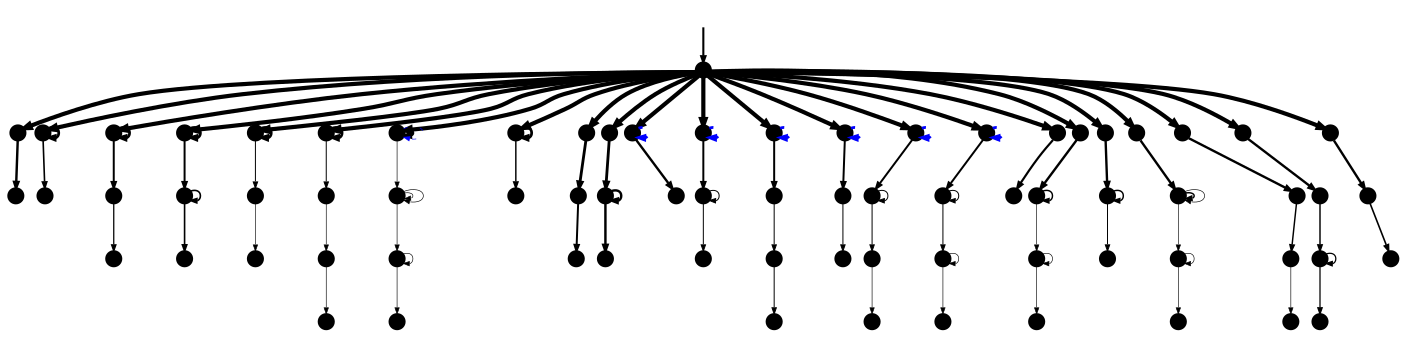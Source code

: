 digraph model {
  orientation = portrait;
  graph [ rankdir = "TB", ranksep="0.1", nodesep="0.05" ];
  node [ fontname = "Helvetica", fontsize="6.0", shape="point", margin="0.01", height="0.1", width="0.5" ];
  edge [ fontname = "Helvetica", arrowsize=".3", arrowhead="normal", fontsize="6.0", margin="0.05" ];
None [shape=none, style=invis, width=0.1, height=0.1]
None->0
{rank = source; None}
0->1[penwidth="2.0043213737826426",label = "  "];1->2[penwidth="1.1760912590556813",label = "  "];0->3[penwidth="2.0043213737826426",label = "  "];3->3[penwidth="1.3222192947339193",label = "  "];3->4[penwidth="0.7781512503836436",label = "  "];0->5[penwidth="2.0043213737826426",label = "  "];5->5[penwidth="1.3222192947339193",label = "  "];5->6[penwidth="0.9542425094393249",label = "  "];6->7[penwidth="0.6020599913279624",label = "  "];0->8[penwidth="2.0043213737826426",label = "  "];8->8[penwidth="1.3222192947339193",label = "  "];8->9[penwidth="0.9542425094393249",label = "  "];9->9[penwidth="0.7781512503836436",label = "  "];9->10[penwidth="0.7781512503836436",label = "  "];0->11[penwidth="2.0043213737826426",label = "  "];11->11[penwidth="1.3222192947339193",label = "  "];11->12[penwidth="0.47712125471966244",label = "  "];12->13[penwidth="0.3010299956639812",label = "  "];0->14[penwidth="2.0043213737826426",label = "  "];14->14[penwidth="1.3222192947339193",label = "  "];14->15[penwidth="0.47712125471966244",label = "  "];15->16[penwidth="0.3010299956639812",label = "  "];16->17[penwidth="0.3010299956639812",label = "  "];0->18[penwidth="2.0043213737826426",label = "  "];18->18[penwidth="1.3222192947339193",label = "  "];18->18[style=dotted, color=blue,penwidth="0.3010299956639812",label = "  "];18->19[penwidth="0.3010299956639812",label = "  "];19->19[penwidth="0.3010299956639812",label = "  "];19->19[penwidth="0.3010299956639812",label = "  "];19->20[penwidth="0.3010299956639812",label = "  "];20->20[penwidth="0.3010299956639812",label = "  "];20->21[penwidth="0.3010299956639812",label = "  "];0->22[penwidth="2.0043213737826426",label = "  "];22->22[penwidth="1.3222192947339193",label = "  "];22->23[penwidth="0.6989700043360189",label = "  "];0->24[penwidth="2.0043213737826426",label = "  "];24->25[penwidth="1.3617278360175928",label = "  "];25->26[penwidth="0.9542425094393249",label = "  "];0->27[penwidth="2.0043213737826426",label = "  "];27->28[penwidth="1.3617278360175928",label = "  "];28->28[penwidth="1.1760912590556813",label = "  "];28->29[penwidth="1.1760912590556813",label = "  "];0->30[penwidth="2.0043213737826426",label = "  "];30->30[style=dotted, color=blue,penwidth="1.3424226808222062",label = "  "];30->31[penwidth="1.146128035678238",label = "  "];0->32[penwidth="2.0043213737826426",label = "  "];32->32[style=dotted, color=blue,penwidth="1.3424226808222062",label = "  "];32->33[penwidth="0.9542425094393249",label = "  "];33->33[penwidth="0.47712125471966244",label = "  "];33->34[penwidth="0.47712125471966244",label = "  "];0->35[penwidth="2.0043213737826426",label = "  "];35->35[style=dotted, color=blue,penwidth="1.3424226808222062",label = "  "];35->36[penwidth="0.9542425094393249",label = "  "];36->37[penwidth="0.47712125471966244",label = "  "];37->38[penwidth="0.47712125471966244",label = "  "];0->39[penwidth="2.0043213737826426",label = "  "];39->39[style=dotted, color=blue,penwidth="1.3424226808222062",label = "  "];39->40[penwidth="0.9542425094393249",label = "  "];40->41[penwidth="0.47712125471966244",label = "  "];0->42[penwidth="2.0043213737826426",label = "  "];42->42[style=dotted, color=blue,penwidth="1.3424226808222062",label = "  "];42->43[penwidth="0.9542425094393249",label = "  "];43->43[penwidth="0.47712125471966244",label = "  "];43->44[penwidth="0.47712125471966244",label = "  "];44->45[penwidth="0.3010299956639812",label = "  "];0->46[penwidth="2.0043213737826426",label = "  "];46->46[style=dotted, color=blue,penwidth="1.3424226808222062",label = "  "];46->47[penwidth="0.9542425094393249",label = "  "];47->47[penwidth="0.47712125471966244",label = "  "];47->48[penwidth="0.47712125471966244",label = "  "];48->48[penwidth="0.3010299956639812",label = "  "];48->49[penwidth="0.3010299956639812",label = "  "];0->50[penwidth="2.0043213737826426",label = "  "];50->51[penwidth="1.0413926851582251",label = "  "];0->52[penwidth="2.0043213737826426",label = "  "];52->53[penwidth="1.146128035678238",label = "  "];53->53[penwidth="0.6989700043360189",label = "  "];53->54[penwidth="0.3010299956639812",label = "  "];54->54[penwidth="0.3010299956639812",label = "  "];54->55[penwidth="0.3010299956639812",label = "  "];0->56[penwidth="2.0043213737826426",label = "  "];56->57[penwidth="1.146128035678238",label = "  "];57->57[penwidth="0.6989700043360189",label = "  "];57->58[penwidth="0.47712125471966244",label = "  "];0->59[penwidth="2.0043213737826426",label = "  "];59->60[penwidth="1.146128035678238",label = "  "];60->60[penwidth="0.6989700043360189",label = "  "];60->60[penwidth="0.3010299956639812",label = "  "];60->61[penwidth="0.3010299956639812",label = "  "];61->61[penwidth="0.3010299956639812",label = "  "];61->62[penwidth="0.3010299956639812",label = "  "];0->63[penwidth="2.0043213737826426",label = "  "];63->64[penwidth="1.146128035678238",label = "  "];64->65[penwidth="0.6989700043360189",label = "  "];65->66[penwidth="0.3010299956639812",label = "  "];0->67[penwidth="2.0043213737826426",label = "  "];67->68[penwidth="1.146128035678238",label = "  "];68->69[penwidth="0.6989700043360189",label = "  "];69->69[penwidth="0.6020599913279624",label = "  "];69->70[penwidth="0.6020599913279624",label = "  "];0->71[penwidth="2.0043213737826426",label = "  "];71->72[penwidth="1.146128035678238",label = "  "];72->73[penwidth="0.7781512503836436",label = "  "];}
